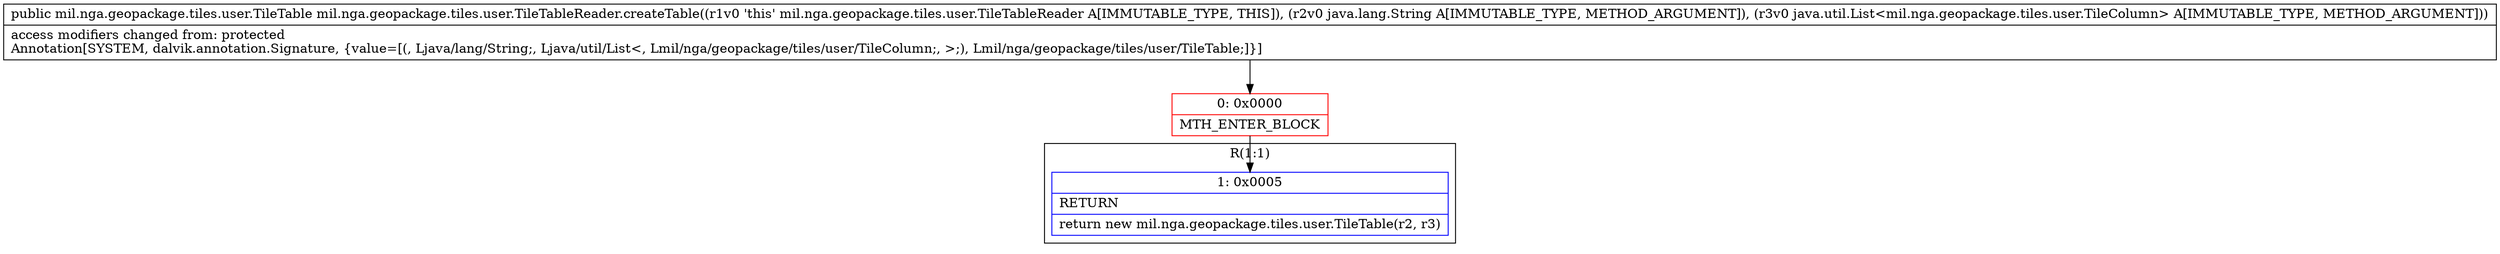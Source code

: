 digraph "CFG formil.nga.geopackage.tiles.user.TileTableReader.createTable(Ljava\/lang\/String;Ljava\/util\/List;)Lmil\/nga\/geopackage\/tiles\/user\/TileTable;" {
subgraph cluster_Region_22456582 {
label = "R(1:1)";
node [shape=record,color=blue];
Node_1 [shape=record,label="{1\:\ 0x0005|RETURN\l|return new mil.nga.geopackage.tiles.user.TileTable(r2, r3)\l}"];
}
Node_0 [shape=record,color=red,label="{0\:\ 0x0000|MTH_ENTER_BLOCK\l}"];
MethodNode[shape=record,label="{public mil.nga.geopackage.tiles.user.TileTable mil.nga.geopackage.tiles.user.TileTableReader.createTable((r1v0 'this' mil.nga.geopackage.tiles.user.TileTableReader A[IMMUTABLE_TYPE, THIS]), (r2v0 java.lang.String A[IMMUTABLE_TYPE, METHOD_ARGUMENT]), (r3v0 java.util.List\<mil.nga.geopackage.tiles.user.TileColumn\> A[IMMUTABLE_TYPE, METHOD_ARGUMENT]))  | access modifiers changed from: protected\lAnnotation[SYSTEM, dalvik.annotation.Signature, \{value=[(, Ljava\/lang\/String;, Ljava\/util\/List\<, Lmil\/nga\/geopackage\/tiles\/user\/TileColumn;, \>;), Lmil\/nga\/geopackage\/tiles\/user\/TileTable;]\}]\l}"];
MethodNode -> Node_0;
Node_0 -> Node_1;
}

